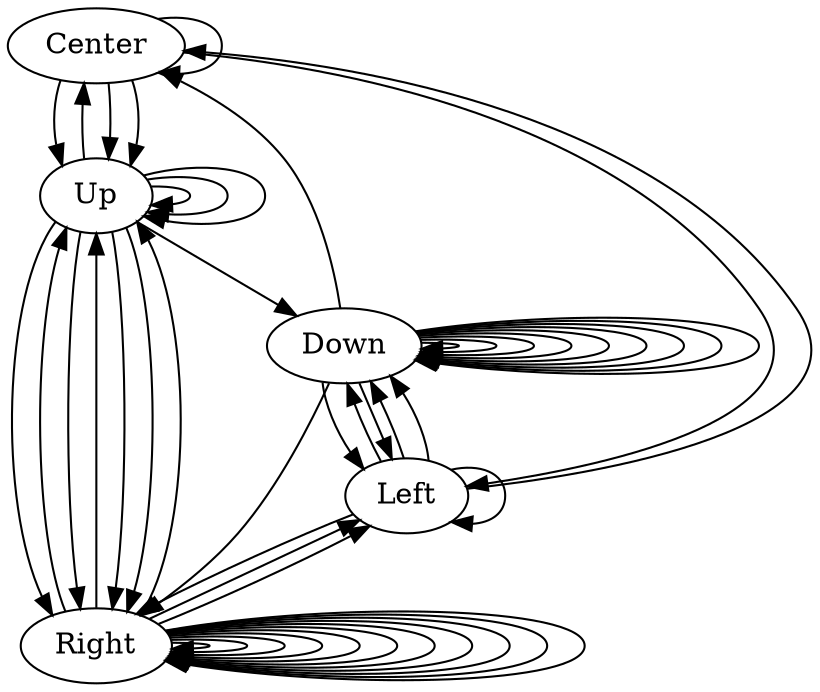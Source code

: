 digraph {
	Center -> Center
	Center -> Up
	Up -> Center
	Center -> Up
	Up -> Up
	Up -> Right
	Right -> Up
	Up -> Right
	Right -> Right
	Right -> Up
	Up -> Up
	Up -> Right
	Right -> Right
	Right -> Right
	Right -> Right
	Right -> Left
	Left -> Left
	Left -> Down
	Down -> Left
	Left -> Right
	Right -> Right
	Right -> Right
	Right -> Right
	Right -> Left
	Left -> Down
	Down -> Center
	Center -> Left
	Left -> Center
	Center -> Up
	Up -> Right
	Right -> Right
	Right -> Right
	Right -> Right
	Right -> Up
	Up -> Up
	Up -> Down
	Down -> Down
	Down -> Down
	Down -> Down
	Down -> Down
	Down -> Left
	Left -> Down
	Down -> Down
	Down -> Down
	Down -> Down
	Down -> Down
	Down -> Down
	Down -> Right
	Right -> Right
}
